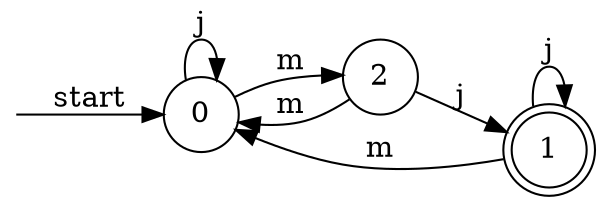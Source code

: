 digraph dfa {
    rankdir = LR;
    node [shape = circle];
    __start [style = invis, shape = point];
    __start -> "0" [ label = "start" ];
    node [shape = doublecircle]; "1"
    node [shape = circle];
    "0" -> "0" [ label = "j" ];
    "0" -> "2" [ label = "m" ];
    "1" -> "1" [ label = "j" ];
    "1" -> "0" [ label = "m" ];
    "2" -> "1" [ label = "j" ];
    "2" -> "0" [ label = "m" ];
}
